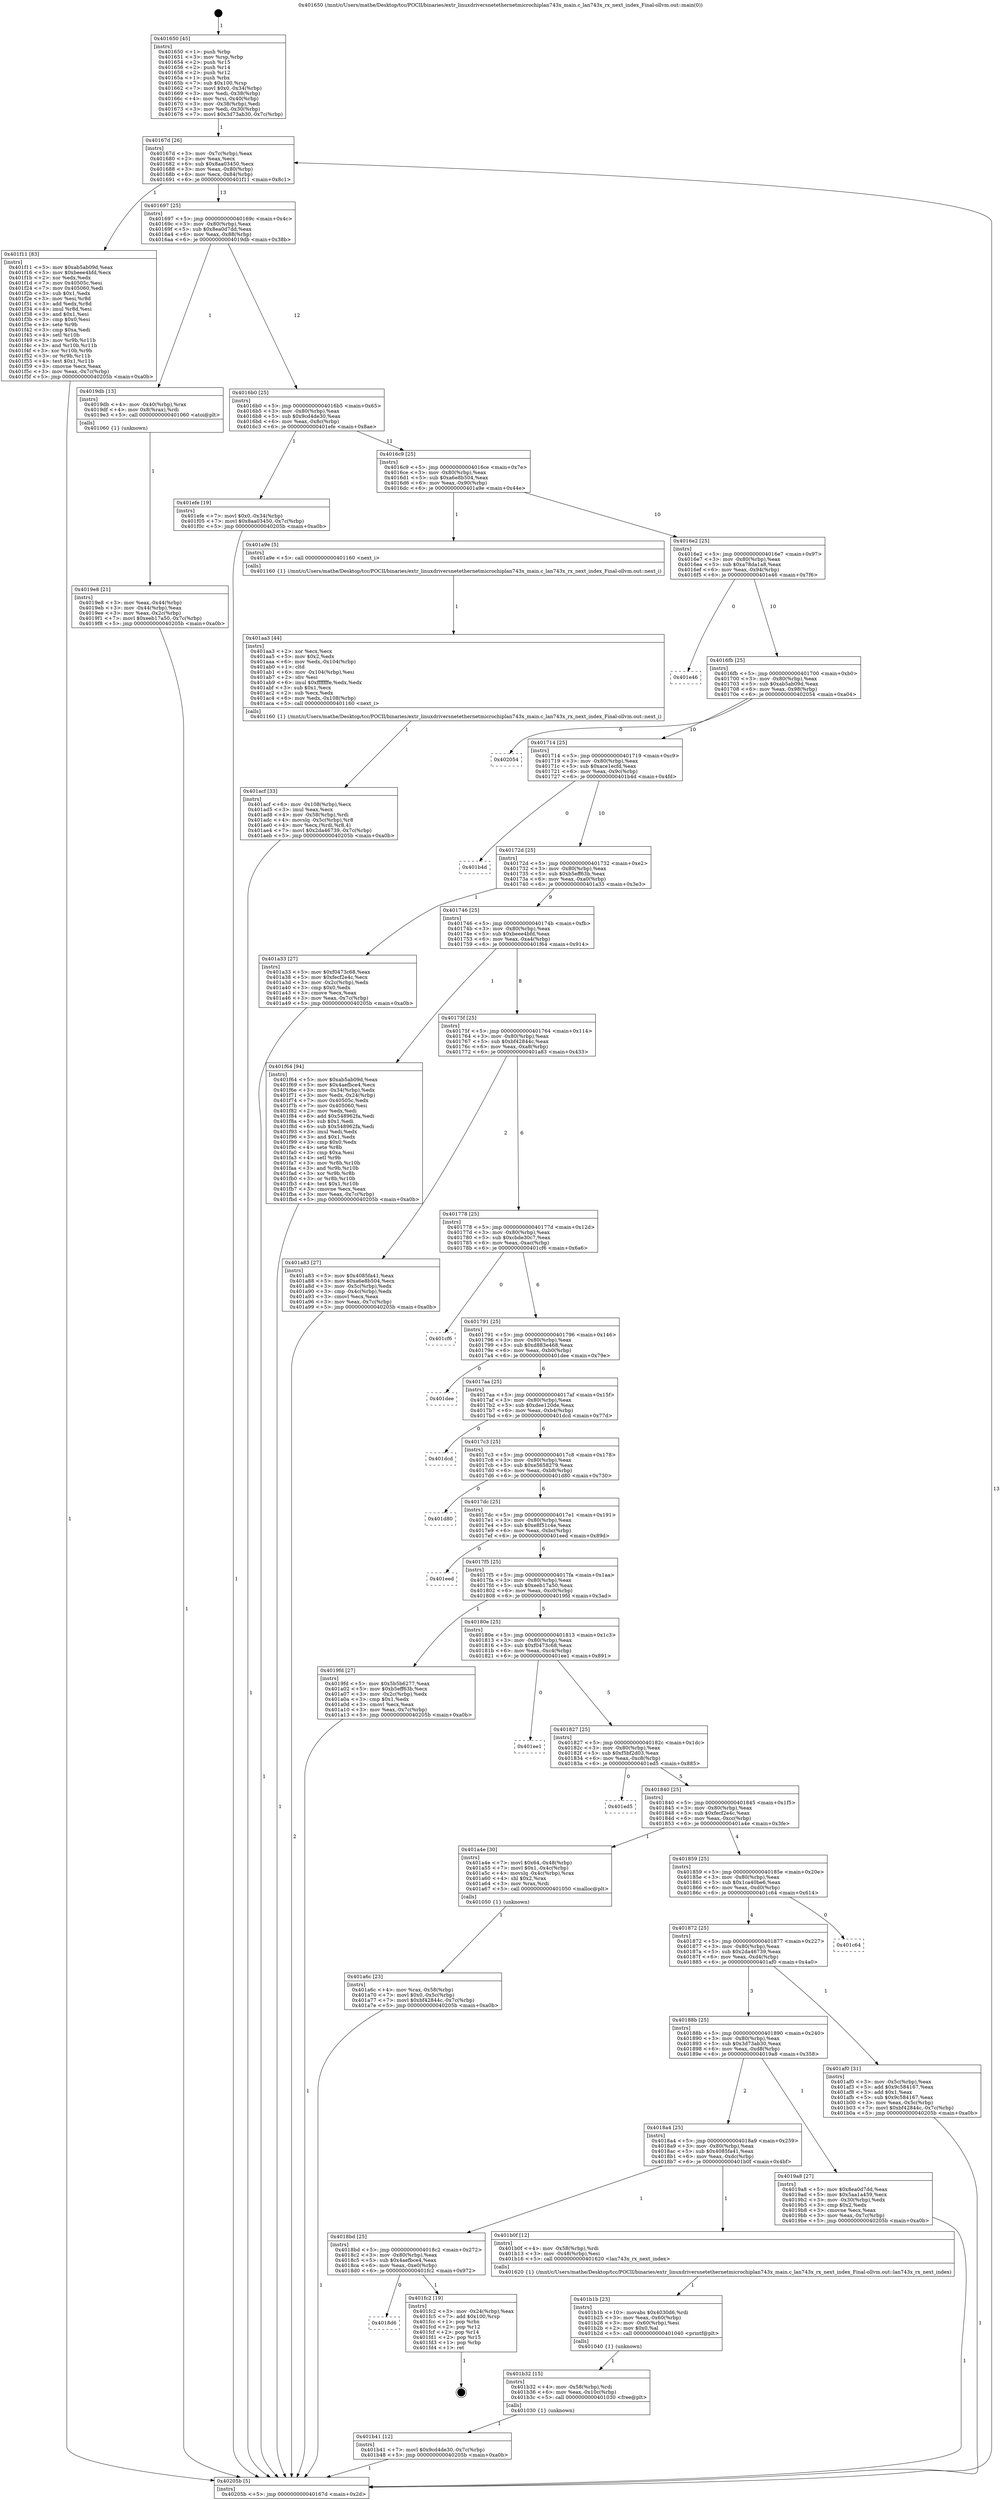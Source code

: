 digraph "0x401650" {
  label = "0x401650 (/mnt/c/Users/mathe/Desktop/tcc/POCII/binaries/extr_linuxdriversnetethernetmicrochiplan743x_main.c_lan743x_rx_next_index_Final-ollvm.out::main(0))"
  labelloc = "t"
  node[shape=record]

  Entry [label="",width=0.3,height=0.3,shape=circle,fillcolor=black,style=filled]
  "0x40167d" [label="{
     0x40167d [26]\l
     | [instrs]\l
     &nbsp;&nbsp;0x40167d \<+3\>: mov -0x7c(%rbp),%eax\l
     &nbsp;&nbsp;0x401680 \<+2\>: mov %eax,%ecx\l
     &nbsp;&nbsp;0x401682 \<+6\>: sub $0x8aa03450,%ecx\l
     &nbsp;&nbsp;0x401688 \<+3\>: mov %eax,-0x80(%rbp)\l
     &nbsp;&nbsp;0x40168b \<+6\>: mov %ecx,-0x84(%rbp)\l
     &nbsp;&nbsp;0x401691 \<+6\>: je 0000000000401f11 \<main+0x8c1\>\l
  }"]
  "0x401f11" [label="{
     0x401f11 [83]\l
     | [instrs]\l
     &nbsp;&nbsp;0x401f11 \<+5\>: mov $0xab5ab09d,%eax\l
     &nbsp;&nbsp;0x401f16 \<+5\>: mov $0xbeee4bfd,%ecx\l
     &nbsp;&nbsp;0x401f1b \<+2\>: xor %edx,%edx\l
     &nbsp;&nbsp;0x401f1d \<+7\>: mov 0x40505c,%esi\l
     &nbsp;&nbsp;0x401f24 \<+7\>: mov 0x405060,%edi\l
     &nbsp;&nbsp;0x401f2b \<+3\>: sub $0x1,%edx\l
     &nbsp;&nbsp;0x401f2e \<+3\>: mov %esi,%r8d\l
     &nbsp;&nbsp;0x401f31 \<+3\>: add %edx,%r8d\l
     &nbsp;&nbsp;0x401f34 \<+4\>: imul %r8d,%esi\l
     &nbsp;&nbsp;0x401f38 \<+3\>: and $0x1,%esi\l
     &nbsp;&nbsp;0x401f3b \<+3\>: cmp $0x0,%esi\l
     &nbsp;&nbsp;0x401f3e \<+4\>: sete %r9b\l
     &nbsp;&nbsp;0x401f42 \<+3\>: cmp $0xa,%edi\l
     &nbsp;&nbsp;0x401f45 \<+4\>: setl %r10b\l
     &nbsp;&nbsp;0x401f49 \<+3\>: mov %r9b,%r11b\l
     &nbsp;&nbsp;0x401f4c \<+3\>: and %r10b,%r11b\l
     &nbsp;&nbsp;0x401f4f \<+3\>: xor %r10b,%r9b\l
     &nbsp;&nbsp;0x401f52 \<+3\>: or %r9b,%r11b\l
     &nbsp;&nbsp;0x401f55 \<+4\>: test $0x1,%r11b\l
     &nbsp;&nbsp;0x401f59 \<+3\>: cmovne %ecx,%eax\l
     &nbsp;&nbsp;0x401f5c \<+3\>: mov %eax,-0x7c(%rbp)\l
     &nbsp;&nbsp;0x401f5f \<+5\>: jmp 000000000040205b \<main+0xa0b\>\l
  }"]
  "0x401697" [label="{
     0x401697 [25]\l
     | [instrs]\l
     &nbsp;&nbsp;0x401697 \<+5\>: jmp 000000000040169c \<main+0x4c\>\l
     &nbsp;&nbsp;0x40169c \<+3\>: mov -0x80(%rbp),%eax\l
     &nbsp;&nbsp;0x40169f \<+5\>: sub $0x8ea0d7dd,%eax\l
     &nbsp;&nbsp;0x4016a4 \<+6\>: mov %eax,-0x88(%rbp)\l
     &nbsp;&nbsp;0x4016aa \<+6\>: je 00000000004019db \<main+0x38b\>\l
  }"]
  Exit [label="",width=0.3,height=0.3,shape=circle,fillcolor=black,style=filled,peripheries=2]
  "0x4019db" [label="{
     0x4019db [13]\l
     | [instrs]\l
     &nbsp;&nbsp;0x4019db \<+4\>: mov -0x40(%rbp),%rax\l
     &nbsp;&nbsp;0x4019df \<+4\>: mov 0x8(%rax),%rdi\l
     &nbsp;&nbsp;0x4019e3 \<+5\>: call 0000000000401060 \<atoi@plt\>\l
     | [calls]\l
     &nbsp;&nbsp;0x401060 \{1\} (unknown)\l
  }"]
  "0x4016b0" [label="{
     0x4016b0 [25]\l
     | [instrs]\l
     &nbsp;&nbsp;0x4016b0 \<+5\>: jmp 00000000004016b5 \<main+0x65\>\l
     &nbsp;&nbsp;0x4016b5 \<+3\>: mov -0x80(%rbp),%eax\l
     &nbsp;&nbsp;0x4016b8 \<+5\>: sub $0x9cd4de30,%eax\l
     &nbsp;&nbsp;0x4016bd \<+6\>: mov %eax,-0x8c(%rbp)\l
     &nbsp;&nbsp;0x4016c3 \<+6\>: je 0000000000401efe \<main+0x8ae\>\l
  }"]
  "0x4018d6" [label="{
     0x4018d6\l
  }", style=dashed]
  "0x401efe" [label="{
     0x401efe [19]\l
     | [instrs]\l
     &nbsp;&nbsp;0x401efe \<+7\>: movl $0x0,-0x34(%rbp)\l
     &nbsp;&nbsp;0x401f05 \<+7\>: movl $0x8aa03450,-0x7c(%rbp)\l
     &nbsp;&nbsp;0x401f0c \<+5\>: jmp 000000000040205b \<main+0xa0b\>\l
  }"]
  "0x4016c9" [label="{
     0x4016c9 [25]\l
     | [instrs]\l
     &nbsp;&nbsp;0x4016c9 \<+5\>: jmp 00000000004016ce \<main+0x7e\>\l
     &nbsp;&nbsp;0x4016ce \<+3\>: mov -0x80(%rbp),%eax\l
     &nbsp;&nbsp;0x4016d1 \<+5\>: sub $0xa6e8b504,%eax\l
     &nbsp;&nbsp;0x4016d6 \<+6\>: mov %eax,-0x90(%rbp)\l
     &nbsp;&nbsp;0x4016dc \<+6\>: je 0000000000401a9e \<main+0x44e\>\l
  }"]
  "0x401fc2" [label="{
     0x401fc2 [19]\l
     | [instrs]\l
     &nbsp;&nbsp;0x401fc2 \<+3\>: mov -0x24(%rbp),%eax\l
     &nbsp;&nbsp;0x401fc5 \<+7\>: add $0x100,%rsp\l
     &nbsp;&nbsp;0x401fcc \<+1\>: pop %rbx\l
     &nbsp;&nbsp;0x401fcd \<+2\>: pop %r12\l
     &nbsp;&nbsp;0x401fcf \<+2\>: pop %r14\l
     &nbsp;&nbsp;0x401fd1 \<+2\>: pop %r15\l
     &nbsp;&nbsp;0x401fd3 \<+1\>: pop %rbp\l
     &nbsp;&nbsp;0x401fd4 \<+1\>: ret\l
  }"]
  "0x401a9e" [label="{
     0x401a9e [5]\l
     | [instrs]\l
     &nbsp;&nbsp;0x401a9e \<+5\>: call 0000000000401160 \<next_i\>\l
     | [calls]\l
     &nbsp;&nbsp;0x401160 \{1\} (/mnt/c/Users/mathe/Desktop/tcc/POCII/binaries/extr_linuxdriversnetethernetmicrochiplan743x_main.c_lan743x_rx_next_index_Final-ollvm.out::next_i)\l
  }"]
  "0x4016e2" [label="{
     0x4016e2 [25]\l
     | [instrs]\l
     &nbsp;&nbsp;0x4016e2 \<+5\>: jmp 00000000004016e7 \<main+0x97\>\l
     &nbsp;&nbsp;0x4016e7 \<+3\>: mov -0x80(%rbp),%eax\l
     &nbsp;&nbsp;0x4016ea \<+5\>: sub $0xa78da1a8,%eax\l
     &nbsp;&nbsp;0x4016ef \<+6\>: mov %eax,-0x94(%rbp)\l
     &nbsp;&nbsp;0x4016f5 \<+6\>: je 0000000000401e46 \<main+0x7f6\>\l
  }"]
  "0x401b41" [label="{
     0x401b41 [12]\l
     | [instrs]\l
     &nbsp;&nbsp;0x401b41 \<+7\>: movl $0x9cd4de30,-0x7c(%rbp)\l
     &nbsp;&nbsp;0x401b48 \<+5\>: jmp 000000000040205b \<main+0xa0b\>\l
  }"]
  "0x401e46" [label="{
     0x401e46\l
  }", style=dashed]
  "0x4016fb" [label="{
     0x4016fb [25]\l
     | [instrs]\l
     &nbsp;&nbsp;0x4016fb \<+5\>: jmp 0000000000401700 \<main+0xb0\>\l
     &nbsp;&nbsp;0x401700 \<+3\>: mov -0x80(%rbp),%eax\l
     &nbsp;&nbsp;0x401703 \<+5\>: sub $0xab5ab09d,%eax\l
     &nbsp;&nbsp;0x401708 \<+6\>: mov %eax,-0x98(%rbp)\l
     &nbsp;&nbsp;0x40170e \<+6\>: je 0000000000402054 \<main+0xa04\>\l
  }"]
  "0x401b32" [label="{
     0x401b32 [15]\l
     | [instrs]\l
     &nbsp;&nbsp;0x401b32 \<+4\>: mov -0x58(%rbp),%rdi\l
     &nbsp;&nbsp;0x401b36 \<+6\>: mov %eax,-0x10c(%rbp)\l
     &nbsp;&nbsp;0x401b3c \<+5\>: call 0000000000401030 \<free@plt\>\l
     | [calls]\l
     &nbsp;&nbsp;0x401030 \{1\} (unknown)\l
  }"]
  "0x402054" [label="{
     0x402054\l
  }", style=dashed]
  "0x401714" [label="{
     0x401714 [25]\l
     | [instrs]\l
     &nbsp;&nbsp;0x401714 \<+5\>: jmp 0000000000401719 \<main+0xc9\>\l
     &nbsp;&nbsp;0x401719 \<+3\>: mov -0x80(%rbp),%eax\l
     &nbsp;&nbsp;0x40171c \<+5\>: sub $0xace1ecfd,%eax\l
     &nbsp;&nbsp;0x401721 \<+6\>: mov %eax,-0x9c(%rbp)\l
     &nbsp;&nbsp;0x401727 \<+6\>: je 0000000000401b4d \<main+0x4fd\>\l
  }"]
  "0x401b1b" [label="{
     0x401b1b [23]\l
     | [instrs]\l
     &nbsp;&nbsp;0x401b1b \<+10\>: movabs $0x4030d6,%rdi\l
     &nbsp;&nbsp;0x401b25 \<+3\>: mov %eax,-0x60(%rbp)\l
     &nbsp;&nbsp;0x401b28 \<+3\>: mov -0x60(%rbp),%esi\l
     &nbsp;&nbsp;0x401b2b \<+2\>: mov $0x0,%al\l
     &nbsp;&nbsp;0x401b2d \<+5\>: call 0000000000401040 \<printf@plt\>\l
     | [calls]\l
     &nbsp;&nbsp;0x401040 \{1\} (unknown)\l
  }"]
  "0x401b4d" [label="{
     0x401b4d\l
  }", style=dashed]
  "0x40172d" [label="{
     0x40172d [25]\l
     | [instrs]\l
     &nbsp;&nbsp;0x40172d \<+5\>: jmp 0000000000401732 \<main+0xe2\>\l
     &nbsp;&nbsp;0x401732 \<+3\>: mov -0x80(%rbp),%eax\l
     &nbsp;&nbsp;0x401735 \<+5\>: sub $0xb5eff63b,%eax\l
     &nbsp;&nbsp;0x40173a \<+6\>: mov %eax,-0xa0(%rbp)\l
     &nbsp;&nbsp;0x401740 \<+6\>: je 0000000000401a33 \<main+0x3e3\>\l
  }"]
  "0x4018bd" [label="{
     0x4018bd [25]\l
     | [instrs]\l
     &nbsp;&nbsp;0x4018bd \<+5\>: jmp 00000000004018c2 \<main+0x272\>\l
     &nbsp;&nbsp;0x4018c2 \<+3\>: mov -0x80(%rbp),%eax\l
     &nbsp;&nbsp;0x4018c5 \<+5\>: sub $0x4aefbce4,%eax\l
     &nbsp;&nbsp;0x4018ca \<+6\>: mov %eax,-0xe0(%rbp)\l
     &nbsp;&nbsp;0x4018d0 \<+6\>: je 0000000000401fc2 \<main+0x972\>\l
  }"]
  "0x401a33" [label="{
     0x401a33 [27]\l
     | [instrs]\l
     &nbsp;&nbsp;0x401a33 \<+5\>: mov $0xf0473c68,%eax\l
     &nbsp;&nbsp;0x401a38 \<+5\>: mov $0xfecf2e4c,%ecx\l
     &nbsp;&nbsp;0x401a3d \<+3\>: mov -0x2c(%rbp),%edx\l
     &nbsp;&nbsp;0x401a40 \<+3\>: cmp $0x0,%edx\l
     &nbsp;&nbsp;0x401a43 \<+3\>: cmove %ecx,%eax\l
     &nbsp;&nbsp;0x401a46 \<+3\>: mov %eax,-0x7c(%rbp)\l
     &nbsp;&nbsp;0x401a49 \<+5\>: jmp 000000000040205b \<main+0xa0b\>\l
  }"]
  "0x401746" [label="{
     0x401746 [25]\l
     | [instrs]\l
     &nbsp;&nbsp;0x401746 \<+5\>: jmp 000000000040174b \<main+0xfb\>\l
     &nbsp;&nbsp;0x40174b \<+3\>: mov -0x80(%rbp),%eax\l
     &nbsp;&nbsp;0x40174e \<+5\>: sub $0xbeee4bfd,%eax\l
     &nbsp;&nbsp;0x401753 \<+6\>: mov %eax,-0xa4(%rbp)\l
     &nbsp;&nbsp;0x401759 \<+6\>: je 0000000000401f64 \<main+0x914\>\l
  }"]
  "0x401b0f" [label="{
     0x401b0f [12]\l
     | [instrs]\l
     &nbsp;&nbsp;0x401b0f \<+4\>: mov -0x58(%rbp),%rdi\l
     &nbsp;&nbsp;0x401b13 \<+3\>: mov -0x48(%rbp),%esi\l
     &nbsp;&nbsp;0x401b16 \<+5\>: call 0000000000401620 \<lan743x_rx_next_index\>\l
     | [calls]\l
     &nbsp;&nbsp;0x401620 \{1\} (/mnt/c/Users/mathe/Desktop/tcc/POCII/binaries/extr_linuxdriversnetethernetmicrochiplan743x_main.c_lan743x_rx_next_index_Final-ollvm.out::lan743x_rx_next_index)\l
  }"]
  "0x401f64" [label="{
     0x401f64 [94]\l
     | [instrs]\l
     &nbsp;&nbsp;0x401f64 \<+5\>: mov $0xab5ab09d,%eax\l
     &nbsp;&nbsp;0x401f69 \<+5\>: mov $0x4aefbce4,%ecx\l
     &nbsp;&nbsp;0x401f6e \<+3\>: mov -0x34(%rbp),%edx\l
     &nbsp;&nbsp;0x401f71 \<+3\>: mov %edx,-0x24(%rbp)\l
     &nbsp;&nbsp;0x401f74 \<+7\>: mov 0x40505c,%edx\l
     &nbsp;&nbsp;0x401f7b \<+7\>: mov 0x405060,%esi\l
     &nbsp;&nbsp;0x401f82 \<+2\>: mov %edx,%edi\l
     &nbsp;&nbsp;0x401f84 \<+6\>: add $0x548962fa,%edi\l
     &nbsp;&nbsp;0x401f8a \<+3\>: sub $0x1,%edi\l
     &nbsp;&nbsp;0x401f8d \<+6\>: sub $0x548962fa,%edi\l
     &nbsp;&nbsp;0x401f93 \<+3\>: imul %edi,%edx\l
     &nbsp;&nbsp;0x401f96 \<+3\>: and $0x1,%edx\l
     &nbsp;&nbsp;0x401f99 \<+3\>: cmp $0x0,%edx\l
     &nbsp;&nbsp;0x401f9c \<+4\>: sete %r8b\l
     &nbsp;&nbsp;0x401fa0 \<+3\>: cmp $0xa,%esi\l
     &nbsp;&nbsp;0x401fa3 \<+4\>: setl %r9b\l
     &nbsp;&nbsp;0x401fa7 \<+3\>: mov %r8b,%r10b\l
     &nbsp;&nbsp;0x401faa \<+3\>: and %r9b,%r10b\l
     &nbsp;&nbsp;0x401fad \<+3\>: xor %r9b,%r8b\l
     &nbsp;&nbsp;0x401fb0 \<+3\>: or %r8b,%r10b\l
     &nbsp;&nbsp;0x401fb3 \<+4\>: test $0x1,%r10b\l
     &nbsp;&nbsp;0x401fb7 \<+3\>: cmovne %ecx,%eax\l
     &nbsp;&nbsp;0x401fba \<+3\>: mov %eax,-0x7c(%rbp)\l
     &nbsp;&nbsp;0x401fbd \<+5\>: jmp 000000000040205b \<main+0xa0b\>\l
  }"]
  "0x40175f" [label="{
     0x40175f [25]\l
     | [instrs]\l
     &nbsp;&nbsp;0x40175f \<+5\>: jmp 0000000000401764 \<main+0x114\>\l
     &nbsp;&nbsp;0x401764 \<+3\>: mov -0x80(%rbp),%eax\l
     &nbsp;&nbsp;0x401767 \<+5\>: sub $0xbf42844c,%eax\l
     &nbsp;&nbsp;0x40176c \<+6\>: mov %eax,-0xa8(%rbp)\l
     &nbsp;&nbsp;0x401772 \<+6\>: je 0000000000401a83 \<main+0x433\>\l
  }"]
  "0x401acf" [label="{
     0x401acf [33]\l
     | [instrs]\l
     &nbsp;&nbsp;0x401acf \<+6\>: mov -0x108(%rbp),%ecx\l
     &nbsp;&nbsp;0x401ad5 \<+3\>: imul %eax,%ecx\l
     &nbsp;&nbsp;0x401ad8 \<+4\>: mov -0x58(%rbp),%rdi\l
     &nbsp;&nbsp;0x401adc \<+4\>: movslq -0x5c(%rbp),%r8\l
     &nbsp;&nbsp;0x401ae0 \<+4\>: mov %ecx,(%rdi,%r8,4)\l
     &nbsp;&nbsp;0x401ae4 \<+7\>: movl $0x2da46739,-0x7c(%rbp)\l
     &nbsp;&nbsp;0x401aeb \<+5\>: jmp 000000000040205b \<main+0xa0b\>\l
  }"]
  "0x401a83" [label="{
     0x401a83 [27]\l
     | [instrs]\l
     &nbsp;&nbsp;0x401a83 \<+5\>: mov $0x4085fa41,%eax\l
     &nbsp;&nbsp;0x401a88 \<+5\>: mov $0xa6e8b504,%ecx\l
     &nbsp;&nbsp;0x401a8d \<+3\>: mov -0x5c(%rbp),%edx\l
     &nbsp;&nbsp;0x401a90 \<+3\>: cmp -0x4c(%rbp),%edx\l
     &nbsp;&nbsp;0x401a93 \<+3\>: cmovl %ecx,%eax\l
     &nbsp;&nbsp;0x401a96 \<+3\>: mov %eax,-0x7c(%rbp)\l
     &nbsp;&nbsp;0x401a99 \<+5\>: jmp 000000000040205b \<main+0xa0b\>\l
  }"]
  "0x401778" [label="{
     0x401778 [25]\l
     | [instrs]\l
     &nbsp;&nbsp;0x401778 \<+5\>: jmp 000000000040177d \<main+0x12d\>\l
     &nbsp;&nbsp;0x40177d \<+3\>: mov -0x80(%rbp),%eax\l
     &nbsp;&nbsp;0x401780 \<+5\>: sub $0xcbde30c7,%eax\l
     &nbsp;&nbsp;0x401785 \<+6\>: mov %eax,-0xac(%rbp)\l
     &nbsp;&nbsp;0x40178b \<+6\>: je 0000000000401cf6 \<main+0x6a6\>\l
  }"]
  "0x401aa3" [label="{
     0x401aa3 [44]\l
     | [instrs]\l
     &nbsp;&nbsp;0x401aa3 \<+2\>: xor %ecx,%ecx\l
     &nbsp;&nbsp;0x401aa5 \<+5\>: mov $0x2,%edx\l
     &nbsp;&nbsp;0x401aaa \<+6\>: mov %edx,-0x104(%rbp)\l
     &nbsp;&nbsp;0x401ab0 \<+1\>: cltd\l
     &nbsp;&nbsp;0x401ab1 \<+6\>: mov -0x104(%rbp),%esi\l
     &nbsp;&nbsp;0x401ab7 \<+2\>: idiv %esi\l
     &nbsp;&nbsp;0x401ab9 \<+6\>: imul $0xfffffffe,%edx,%edx\l
     &nbsp;&nbsp;0x401abf \<+3\>: sub $0x1,%ecx\l
     &nbsp;&nbsp;0x401ac2 \<+2\>: sub %ecx,%edx\l
     &nbsp;&nbsp;0x401ac4 \<+6\>: mov %edx,-0x108(%rbp)\l
     &nbsp;&nbsp;0x401aca \<+5\>: call 0000000000401160 \<next_i\>\l
     | [calls]\l
     &nbsp;&nbsp;0x401160 \{1\} (/mnt/c/Users/mathe/Desktop/tcc/POCII/binaries/extr_linuxdriversnetethernetmicrochiplan743x_main.c_lan743x_rx_next_index_Final-ollvm.out::next_i)\l
  }"]
  "0x401cf6" [label="{
     0x401cf6\l
  }", style=dashed]
  "0x401791" [label="{
     0x401791 [25]\l
     | [instrs]\l
     &nbsp;&nbsp;0x401791 \<+5\>: jmp 0000000000401796 \<main+0x146\>\l
     &nbsp;&nbsp;0x401796 \<+3\>: mov -0x80(%rbp),%eax\l
     &nbsp;&nbsp;0x401799 \<+5\>: sub $0xd883e468,%eax\l
     &nbsp;&nbsp;0x40179e \<+6\>: mov %eax,-0xb0(%rbp)\l
     &nbsp;&nbsp;0x4017a4 \<+6\>: je 0000000000401dee \<main+0x79e\>\l
  }"]
  "0x401a6c" [label="{
     0x401a6c [23]\l
     | [instrs]\l
     &nbsp;&nbsp;0x401a6c \<+4\>: mov %rax,-0x58(%rbp)\l
     &nbsp;&nbsp;0x401a70 \<+7\>: movl $0x0,-0x5c(%rbp)\l
     &nbsp;&nbsp;0x401a77 \<+7\>: movl $0xbf42844c,-0x7c(%rbp)\l
     &nbsp;&nbsp;0x401a7e \<+5\>: jmp 000000000040205b \<main+0xa0b\>\l
  }"]
  "0x401dee" [label="{
     0x401dee\l
  }", style=dashed]
  "0x4017aa" [label="{
     0x4017aa [25]\l
     | [instrs]\l
     &nbsp;&nbsp;0x4017aa \<+5\>: jmp 00000000004017af \<main+0x15f\>\l
     &nbsp;&nbsp;0x4017af \<+3\>: mov -0x80(%rbp),%eax\l
     &nbsp;&nbsp;0x4017b2 \<+5\>: sub $0xdee120de,%eax\l
     &nbsp;&nbsp;0x4017b7 \<+6\>: mov %eax,-0xb4(%rbp)\l
     &nbsp;&nbsp;0x4017bd \<+6\>: je 0000000000401dcd \<main+0x77d\>\l
  }"]
  "0x4019e8" [label="{
     0x4019e8 [21]\l
     | [instrs]\l
     &nbsp;&nbsp;0x4019e8 \<+3\>: mov %eax,-0x44(%rbp)\l
     &nbsp;&nbsp;0x4019eb \<+3\>: mov -0x44(%rbp),%eax\l
     &nbsp;&nbsp;0x4019ee \<+3\>: mov %eax,-0x2c(%rbp)\l
     &nbsp;&nbsp;0x4019f1 \<+7\>: movl $0xeeb17a50,-0x7c(%rbp)\l
     &nbsp;&nbsp;0x4019f8 \<+5\>: jmp 000000000040205b \<main+0xa0b\>\l
  }"]
  "0x401dcd" [label="{
     0x401dcd\l
  }", style=dashed]
  "0x4017c3" [label="{
     0x4017c3 [25]\l
     | [instrs]\l
     &nbsp;&nbsp;0x4017c3 \<+5\>: jmp 00000000004017c8 \<main+0x178\>\l
     &nbsp;&nbsp;0x4017c8 \<+3\>: mov -0x80(%rbp),%eax\l
     &nbsp;&nbsp;0x4017cb \<+5\>: sub $0xe5658279,%eax\l
     &nbsp;&nbsp;0x4017d0 \<+6\>: mov %eax,-0xb8(%rbp)\l
     &nbsp;&nbsp;0x4017d6 \<+6\>: je 0000000000401d80 \<main+0x730\>\l
  }"]
  "0x401650" [label="{
     0x401650 [45]\l
     | [instrs]\l
     &nbsp;&nbsp;0x401650 \<+1\>: push %rbp\l
     &nbsp;&nbsp;0x401651 \<+3\>: mov %rsp,%rbp\l
     &nbsp;&nbsp;0x401654 \<+2\>: push %r15\l
     &nbsp;&nbsp;0x401656 \<+2\>: push %r14\l
     &nbsp;&nbsp;0x401658 \<+2\>: push %r12\l
     &nbsp;&nbsp;0x40165a \<+1\>: push %rbx\l
     &nbsp;&nbsp;0x40165b \<+7\>: sub $0x100,%rsp\l
     &nbsp;&nbsp;0x401662 \<+7\>: movl $0x0,-0x34(%rbp)\l
     &nbsp;&nbsp;0x401669 \<+3\>: mov %edi,-0x38(%rbp)\l
     &nbsp;&nbsp;0x40166c \<+4\>: mov %rsi,-0x40(%rbp)\l
     &nbsp;&nbsp;0x401670 \<+3\>: mov -0x38(%rbp),%edi\l
     &nbsp;&nbsp;0x401673 \<+3\>: mov %edi,-0x30(%rbp)\l
     &nbsp;&nbsp;0x401676 \<+7\>: movl $0x3d73ab30,-0x7c(%rbp)\l
  }"]
  "0x401d80" [label="{
     0x401d80\l
  }", style=dashed]
  "0x4017dc" [label="{
     0x4017dc [25]\l
     | [instrs]\l
     &nbsp;&nbsp;0x4017dc \<+5\>: jmp 00000000004017e1 \<main+0x191\>\l
     &nbsp;&nbsp;0x4017e1 \<+3\>: mov -0x80(%rbp),%eax\l
     &nbsp;&nbsp;0x4017e4 \<+5\>: sub $0xe8f51c4e,%eax\l
     &nbsp;&nbsp;0x4017e9 \<+6\>: mov %eax,-0xbc(%rbp)\l
     &nbsp;&nbsp;0x4017ef \<+6\>: je 0000000000401eed \<main+0x89d\>\l
  }"]
  "0x40205b" [label="{
     0x40205b [5]\l
     | [instrs]\l
     &nbsp;&nbsp;0x40205b \<+5\>: jmp 000000000040167d \<main+0x2d\>\l
  }"]
  "0x401eed" [label="{
     0x401eed\l
  }", style=dashed]
  "0x4017f5" [label="{
     0x4017f5 [25]\l
     | [instrs]\l
     &nbsp;&nbsp;0x4017f5 \<+5\>: jmp 00000000004017fa \<main+0x1aa\>\l
     &nbsp;&nbsp;0x4017fa \<+3\>: mov -0x80(%rbp),%eax\l
     &nbsp;&nbsp;0x4017fd \<+5\>: sub $0xeeb17a50,%eax\l
     &nbsp;&nbsp;0x401802 \<+6\>: mov %eax,-0xc0(%rbp)\l
     &nbsp;&nbsp;0x401808 \<+6\>: je 00000000004019fd \<main+0x3ad\>\l
  }"]
  "0x4018a4" [label="{
     0x4018a4 [25]\l
     | [instrs]\l
     &nbsp;&nbsp;0x4018a4 \<+5\>: jmp 00000000004018a9 \<main+0x259\>\l
     &nbsp;&nbsp;0x4018a9 \<+3\>: mov -0x80(%rbp),%eax\l
     &nbsp;&nbsp;0x4018ac \<+5\>: sub $0x4085fa41,%eax\l
     &nbsp;&nbsp;0x4018b1 \<+6\>: mov %eax,-0xdc(%rbp)\l
     &nbsp;&nbsp;0x4018b7 \<+6\>: je 0000000000401b0f \<main+0x4bf\>\l
  }"]
  "0x4019fd" [label="{
     0x4019fd [27]\l
     | [instrs]\l
     &nbsp;&nbsp;0x4019fd \<+5\>: mov $0x5b5b6277,%eax\l
     &nbsp;&nbsp;0x401a02 \<+5\>: mov $0xb5eff63b,%ecx\l
     &nbsp;&nbsp;0x401a07 \<+3\>: mov -0x2c(%rbp),%edx\l
     &nbsp;&nbsp;0x401a0a \<+3\>: cmp $0x1,%edx\l
     &nbsp;&nbsp;0x401a0d \<+3\>: cmovl %ecx,%eax\l
     &nbsp;&nbsp;0x401a10 \<+3\>: mov %eax,-0x7c(%rbp)\l
     &nbsp;&nbsp;0x401a13 \<+5\>: jmp 000000000040205b \<main+0xa0b\>\l
  }"]
  "0x40180e" [label="{
     0x40180e [25]\l
     | [instrs]\l
     &nbsp;&nbsp;0x40180e \<+5\>: jmp 0000000000401813 \<main+0x1c3\>\l
     &nbsp;&nbsp;0x401813 \<+3\>: mov -0x80(%rbp),%eax\l
     &nbsp;&nbsp;0x401816 \<+5\>: sub $0xf0473c68,%eax\l
     &nbsp;&nbsp;0x40181b \<+6\>: mov %eax,-0xc4(%rbp)\l
     &nbsp;&nbsp;0x401821 \<+6\>: je 0000000000401ee1 \<main+0x891\>\l
  }"]
  "0x4019a8" [label="{
     0x4019a8 [27]\l
     | [instrs]\l
     &nbsp;&nbsp;0x4019a8 \<+5\>: mov $0x8ea0d7dd,%eax\l
     &nbsp;&nbsp;0x4019ad \<+5\>: mov $0x5aa1a459,%ecx\l
     &nbsp;&nbsp;0x4019b2 \<+3\>: mov -0x30(%rbp),%edx\l
     &nbsp;&nbsp;0x4019b5 \<+3\>: cmp $0x2,%edx\l
     &nbsp;&nbsp;0x4019b8 \<+3\>: cmovne %ecx,%eax\l
     &nbsp;&nbsp;0x4019bb \<+3\>: mov %eax,-0x7c(%rbp)\l
     &nbsp;&nbsp;0x4019be \<+5\>: jmp 000000000040205b \<main+0xa0b\>\l
  }"]
  "0x401ee1" [label="{
     0x401ee1\l
  }", style=dashed]
  "0x401827" [label="{
     0x401827 [25]\l
     | [instrs]\l
     &nbsp;&nbsp;0x401827 \<+5\>: jmp 000000000040182c \<main+0x1dc\>\l
     &nbsp;&nbsp;0x40182c \<+3\>: mov -0x80(%rbp),%eax\l
     &nbsp;&nbsp;0x40182f \<+5\>: sub $0xf5bf2d03,%eax\l
     &nbsp;&nbsp;0x401834 \<+6\>: mov %eax,-0xc8(%rbp)\l
     &nbsp;&nbsp;0x40183a \<+6\>: je 0000000000401ed5 \<main+0x885\>\l
  }"]
  "0x40188b" [label="{
     0x40188b [25]\l
     | [instrs]\l
     &nbsp;&nbsp;0x40188b \<+5\>: jmp 0000000000401890 \<main+0x240\>\l
     &nbsp;&nbsp;0x401890 \<+3\>: mov -0x80(%rbp),%eax\l
     &nbsp;&nbsp;0x401893 \<+5\>: sub $0x3d73ab30,%eax\l
     &nbsp;&nbsp;0x401898 \<+6\>: mov %eax,-0xd8(%rbp)\l
     &nbsp;&nbsp;0x40189e \<+6\>: je 00000000004019a8 \<main+0x358\>\l
  }"]
  "0x401ed5" [label="{
     0x401ed5\l
  }", style=dashed]
  "0x401840" [label="{
     0x401840 [25]\l
     | [instrs]\l
     &nbsp;&nbsp;0x401840 \<+5\>: jmp 0000000000401845 \<main+0x1f5\>\l
     &nbsp;&nbsp;0x401845 \<+3\>: mov -0x80(%rbp),%eax\l
     &nbsp;&nbsp;0x401848 \<+5\>: sub $0xfecf2e4c,%eax\l
     &nbsp;&nbsp;0x40184d \<+6\>: mov %eax,-0xcc(%rbp)\l
     &nbsp;&nbsp;0x401853 \<+6\>: je 0000000000401a4e \<main+0x3fe\>\l
  }"]
  "0x401af0" [label="{
     0x401af0 [31]\l
     | [instrs]\l
     &nbsp;&nbsp;0x401af0 \<+3\>: mov -0x5c(%rbp),%eax\l
     &nbsp;&nbsp;0x401af3 \<+5\>: add $0x9c584167,%eax\l
     &nbsp;&nbsp;0x401af8 \<+3\>: add $0x1,%eax\l
     &nbsp;&nbsp;0x401afb \<+5\>: sub $0x9c584167,%eax\l
     &nbsp;&nbsp;0x401b00 \<+3\>: mov %eax,-0x5c(%rbp)\l
     &nbsp;&nbsp;0x401b03 \<+7\>: movl $0xbf42844c,-0x7c(%rbp)\l
     &nbsp;&nbsp;0x401b0a \<+5\>: jmp 000000000040205b \<main+0xa0b\>\l
  }"]
  "0x401a4e" [label="{
     0x401a4e [30]\l
     | [instrs]\l
     &nbsp;&nbsp;0x401a4e \<+7\>: movl $0x64,-0x48(%rbp)\l
     &nbsp;&nbsp;0x401a55 \<+7\>: movl $0x1,-0x4c(%rbp)\l
     &nbsp;&nbsp;0x401a5c \<+4\>: movslq -0x4c(%rbp),%rax\l
     &nbsp;&nbsp;0x401a60 \<+4\>: shl $0x2,%rax\l
     &nbsp;&nbsp;0x401a64 \<+3\>: mov %rax,%rdi\l
     &nbsp;&nbsp;0x401a67 \<+5\>: call 0000000000401050 \<malloc@plt\>\l
     | [calls]\l
     &nbsp;&nbsp;0x401050 \{1\} (unknown)\l
  }"]
  "0x401859" [label="{
     0x401859 [25]\l
     | [instrs]\l
     &nbsp;&nbsp;0x401859 \<+5\>: jmp 000000000040185e \<main+0x20e\>\l
     &nbsp;&nbsp;0x40185e \<+3\>: mov -0x80(%rbp),%eax\l
     &nbsp;&nbsp;0x401861 \<+5\>: sub $0x1ca40be6,%eax\l
     &nbsp;&nbsp;0x401866 \<+6\>: mov %eax,-0xd0(%rbp)\l
     &nbsp;&nbsp;0x40186c \<+6\>: je 0000000000401c64 \<main+0x614\>\l
  }"]
  "0x401872" [label="{
     0x401872 [25]\l
     | [instrs]\l
     &nbsp;&nbsp;0x401872 \<+5\>: jmp 0000000000401877 \<main+0x227\>\l
     &nbsp;&nbsp;0x401877 \<+3\>: mov -0x80(%rbp),%eax\l
     &nbsp;&nbsp;0x40187a \<+5\>: sub $0x2da46739,%eax\l
     &nbsp;&nbsp;0x40187f \<+6\>: mov %eax,-0xd4(%rbp)\l
     &nbsp;&nbsp;0x401885 \<+6\>: je 0000000000401af0 \<main+0x4a0\>\l
  }"]
  "0x401c64" [label="{
     0x401c64\l
  }", style=dashed]
  Entry -> "0x401650" [label=" 1"]
  "0x40167d" -> "0x401f11" [label=" 1"]
  "0x40167d" -> "0x401697" [label=" 13"]
  "0x401fc2" -> Exit [label=" 1"]
  "0x401697" -> "0x4019db" [label=" 1"]
  "0x401697" -> "0x4016b0" [label=" 12"]
  "0x4018bd" -> "0x4018d6" [label=" 0"]
  "0x4016b0" -> "0x401efe" [label=" 1"]
  "0x4016b0" -> "0x4016c9" [label=" 11"]
  "0x4018bd" -> "0x401fc2" [label=" 1"]
  "0x4016c9" -> "0x401a9e" [label=" 1"]
  "0x4016c9" -> "0x4016e2" [label=" 10"]
  "0x401f64" -> "0x40205b" [label=" 1"]
  "0x4016e2" -> "0x401e46" [label=" 0"]
  "0x4016e2" -> "0x4016fb" [label=" 10"]
  "0x401f11" -> "0x40205b" [label=" 1"]
  "0x4016fb" -> "0x402054" [label=" 0"]
  "0x4016fb" -> "0x401714" [label=" 10"]
  "0x401efe" -> "0x40205b" [label=" 1"]
  "0x401714" -> "0x401b4d" [label=" 0"]
  "0x401714" -> "0x40172d" [label=" 10"]
  "0x401b41" -> "0x40205b" [label=" 1"]
  "0x40172d" -> "0x401a33" [label=" 1"]
  "0x40172d" -> "0x401746" [label=" 9"]
  "0x401b32" -> "0x401b41" [label=" 1"]
  "0x401746" -> "0x401f64" [label=" 1"]
  "0x401746" -> "0x40175f" [label=" 8"]
  "0x401b1b" -> "0x401b32" [label=" 1"]
  "0x40175f" -> "0x401a83" [label=" 2"]
  "0x40175f" -> "0x401778" [label=" 6"]
  "0x4018a4" -> "0x4018bd" [label=" 1"]
  "0x401778" -> "0x401cf6" [label=" 0"]
  "0x401778" -> "0x401791" [label=" 6"]
  "0x4018a4" -> "0x401b0f" [label=" 1"]
  "0x401791" -> "0x401dee" [label=" 0"]
  "0x401791" -> "0x4017aa" [label=" 6"]
  "0x401b0f" -> "0x401b1b" [label=" 1"]
  "0x4017aa" -> "0x401dcd" [label=" 0"]
  "0x4017aa" -> "0x4017c3" [label=" 6"]
  "0x401af0" -> "0x40205b" [label=" 1"]
  "0x4017c3" -> "0x401d80" [label=" 0"]
  "0x4017c3" -> "0x4017dc" [label=" 6"]
  "0x401acf" -> "0x40205b" [label=" 1"]
  "0x4017dc" -> "0x401eed" [label=" 0"]
  "0x4017dc" -> "0x4017f5" [label=" 6"]
  "0x401aa3" -> "0x401acf" [label=" 1"]
  "0x4017f5" -> "0x4019fd" [label=" 1"]
  "0x4017f5" -> "0x40180e" [label=" 5"]
  "0x401a9e" -> "0x401aa3" [label=" 1"]
  "0x40180e" -> "0x401ee1" [label=" 0"]
  "0x40180e" -> "0x401827" [label=" 5"]
  "0x401a83" -> "0x40205b" [label=" 2"]
  "0x401827" -> "0x401ed5" [label=" 0"]
  "0x401827" -> "0x401840" [label=" 5"]
  "0x401a4e" -> "0x401a6c" [label=" 1"]
  "0x401840" -> "0x401a4e" [label=" 1"]
  "0x401840" -> "0x401859" [label=" 4"]
  "0x401a33" -> "0x40205b" [label=" 1"]
  "0x401859" -> "0x401c64" [label=" 0"]
  "0x401859" -> "0x401872" [label=" 4"]
  "0x4019fd" -> "0x40205b" [label=" 1"]
  "0x401872" -> "0x401af0" [label=" 1"]
  "0x401872" -> "0x40188b" [label=" 3"]
  "0x401a6c" -> "0x40205b" [label=" 1"]
  "0x40188b" -> "0x4019a8" [label=" 1"]
  "0x40188b" -> "0x4018a4" [label=" 2"]
  "0x4019a8" -> "0x40205b" [label=" 1"]
  "0x401650" -> "0x40167d" [label=" 1"]
  "0x40205b" -> "0x40167d" [label=" 13"]
  "0x4019db" -> "0x4019e8" [label=" 1"]
  "0x4019e8" -> "0x40205b" [label=" 1"]
}
